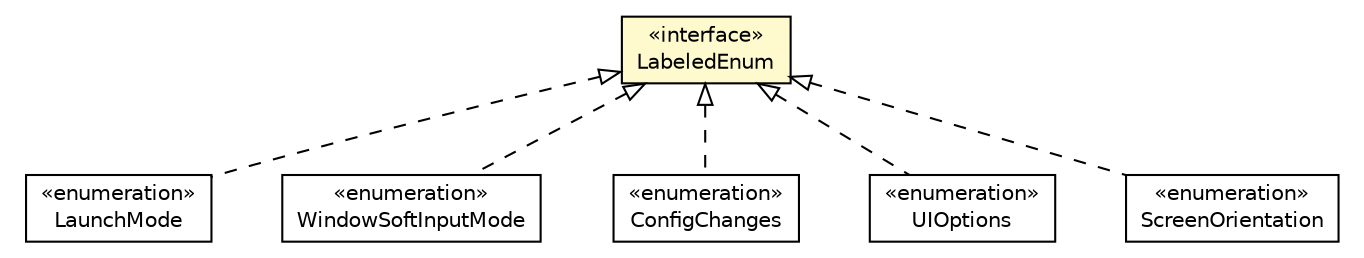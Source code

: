 #!/usr/local/bin/dot
#
# Class diagram 
# Generated by UMLGraph version 5.1 (http://www.umlgraph.org/)
#

digraph G {
	edge [fontname="Helvetica",fontsize=10,labelfontname="Helvetica",labelfontsize=10];
	node [fontname="Helvetica",fontsize=10,shape=plaintext];
	nodesep=0.25;
	ranksep=0.5;
	// org.androidtransfuse.annotations.LabeledEnum
	c1486 [label=<<table title="org.androidtransfuse.annotations.LabeledEnum" border="0" cellborder="1" cellspacing="0" cellpadding="2" port="p" bgcolor="lemonChiffon" href="./LabeledEnum.html">
		<tr><td><table border="0" cellspacing="0" cellpadding="1">
<tr><td align="center" balign="center"> &#171;interface&#187; </td></tr>
<tr><td align="center" balign="center"> LabeledEnum </td></tr>
		</table></td></tr>
		</table>>, fontname="Helvetica", fontcolor="black", fontsize=10.0];
	// org.androidtransfuse.annotations.LaunchMode
	c1507 [label=<<table title="org.androidtransfuse.annotations.LaunchMode" border="0" cellborder="1" cellspacing="0" cellpadding="2" port="p" href="./LaunchMode.html">
		<tr><td><table border="0" cellspacing="0" cellpadding="1">
<tr><td align="center" balign="center"> &#171;enumeration&#187; </td></tr>
<tr><td align="center" balign="center"> LaunchMode </td></tr>
		</table></td></tr>
		</table>>, fontname="Helvetica", fontcolor="black", fontsize=10.0];
	// org.androidtransfuse.annotations.WindowSoftInputMode
	c1508 [label=<<table title="org.androidtransfuse.annotations.WindowSoftInputMode" border="0" cellborder="1" cellspacing="0" cellpadding="2" port="p" href="./WindowSoftInputMode.html">
		<tr><td><table border="0" cellspacing="0" cellpadding="1">
<tr><td align="center" balign="center"> &#171;enumeration&#187; </td></tr>
<tr><td align="center" balign="center"> WindowSoftInputMode </td></tr>
		</table></td></tr>
		</table>>, fontname="Helvetica", fontcolor="black", fontsize=10.0];
	// org.androidtransfuse.annotations.ConfigChanges
	c1517 [label=<<table title="org.androidtransfuse.annotations.ConfigChanges" border="0" cellborder="1" cellspacing="0" cellpadding="2" port="p" href="./ConfigChanges.html">
		<tr><td><table border="0" cellspacing="0" cellpadding="1">
<tr><td align="center" balign="center"> &#171;enumeration&#187; </td></tr>
<tr><td align="center" balign="center"> ConfigChanges </td></tr>
		</table></td></tr>
		</table>>, fontname="Helvetica", fontcolor="black", fontsize=10.0];
	// org.androidtransfuse.annotations.UIOptions
	c1518 [label=<<table title="org.androidtransfuse.annotations.UIOptions" border="0" cellborder="1" cellspacing="0" cellpadding="2" port="p" href="./UIOptions.html">
		<tr><td><table border="0" cellspacing="0" cellpadding="1">
<tr><td align="center" balign="center"> &#171;enumeration&#187; </td></tr>
<tr><td align="center" balign="center"> UIOptions </td></tr>
		</table></td></tr>
		</table>>, fontname="Helvetica", fontcolor="black", fontsize=10.0];
	// org.androidtransfuse.annotations.ScreenOrientation
	c1535 [label=<<table title="org.androidtransfuse.annotations.ScreenOrientation" border="0" cellborder="1" cellspacing="0" cellpadding="2" port="p" href="./ScreenOrientation.html">
		<tr><td><table border="0" cellspacing="0" cellpadding="1">
<tr><td align="center" balign="center"> &#171;enumeration&#187; </td></tr>
<tr><td align="center" balign="center"> ScreenOrientation </td></tr>
		</table></td></tr>
		</table>>, fontname="Helvetica", fontcolor="black", fontsize=10.0];
	//org.androidtransfuse.annotations.LaunchMode implements org.androidtransfuse.annotations.LabeledEnum
	c1486:p -> c1507:p [dir=back,arrowtail=empty,style=dashed];
	//org.androidtransfuse.annotations.WindowSoftInputMode implements org.androidtransfuse.annotations.LabeledEnum
	c1486:p -> c1508:p [dir=back,arrowtail=empty,style=dashed];
	//org.androidtransfuse.annotations.ConfigChanges implements org.androidtransfuse.annotations.LabeledEnum
	c1486:p -> c1517:p [dir=back,arrowtail=empty,style=dashed];
	//org.androidtransfuse.annotations.UIOptions implements org.androidtransfuse.annotations.LabeledEnum
	c1486:p -> c1518:p [dir=back,arrowtail=empty,style=dashed];
	//org.androidtransfuse.annotations.ScreenOrientation implements org.androidtransfuse.annotations.LabeledEnum
	c1486:p -> c1535:p [dir=back,arrowtail=empty,style=dashed];
}

